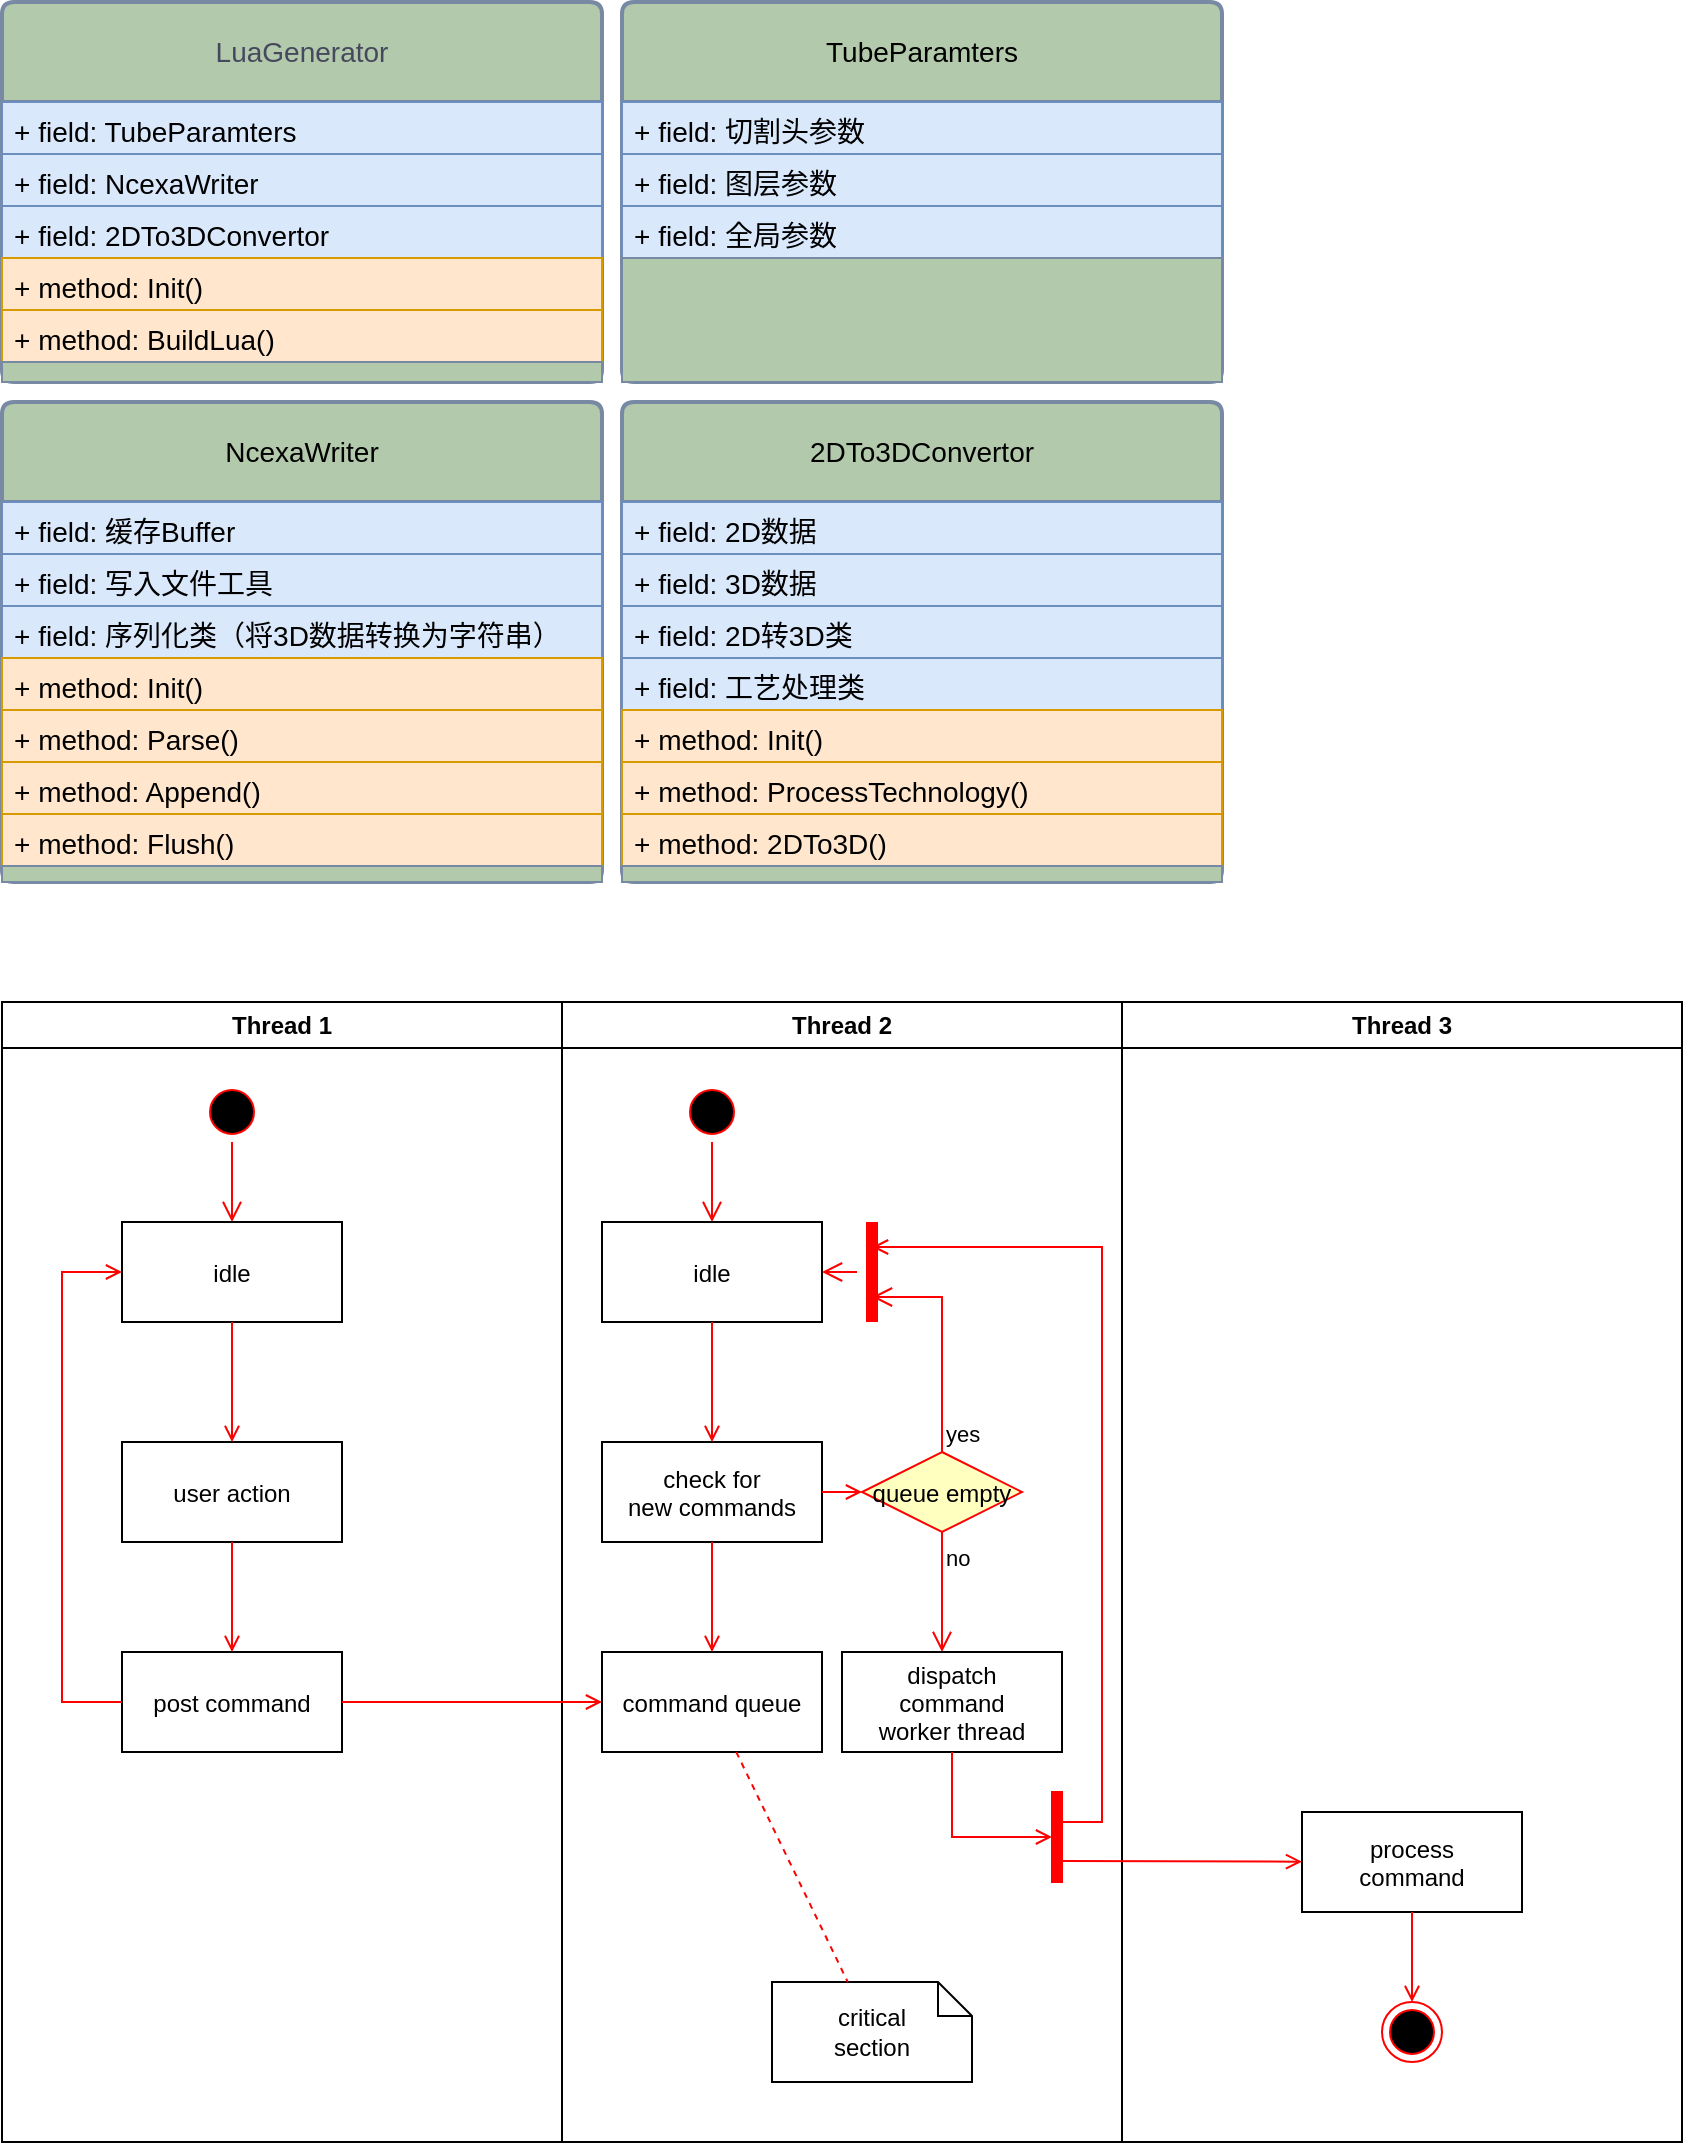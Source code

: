 <mxfile version="26.0.11">
  <diagram name="第 1 页" id="jXhxipRqwU4gSd97U1G0">
    <mxGraphModel dx="1434" dy="738" grid="1" gridSize="10" guides="1" tooltips="1" connect="1" arrows="1" fold="1" page="1" pageScale="1" pageWidth="827" pageHeight="1169" math="0" shadow="0">
      <root>
        <mxCell id="0" />
        <mxCell id="1" parent="0" />
        <object label="LuaGenerator" placeholders="1" id="eKSSO5L02ygA07uNvLS4-19">
          <mxCell style="swimlane;childLayout=stackLayout;horizontal=1;startSize=50;horizontalStack=0;rounded=1;fontSize=14;fontStyle=0;strokeWidth=2;resizeParent=0;resizeLast=1;shadow=0;dashed=0;align=center;arcSize=4;html=1;fillColor=#B2C9AB;strokeColor=#788AA3;labelBackgroundColor=none;fontColor=#46495D;swimlaneLine=1;whiteSpace=wrap;" parent="1" vertex="1">
            <mxGeometry x="90" y="50" width="300" height="190" as="geometry" />
          </mxCell>
        </object>
        <mxCell id="Wm5NDB8eYBWB9fzaG1bT-2" value="+ field: TubeParamters" style="text;strokeColor=#6c8ebf;fillColor=#dae8fc;align=left;verticalAlign=top;spacingLeft=4;spacingRight=4;overflow=hidden;rotatable=0;points=[[0,0.5],[1,0.5]];portConstraint=eastwest;whiteSpace=wrap;html=1;fontFamily=Helvetica;fontSize=14;fontStyle=0;labelBackgroundColor=none;" parent="eKSSO5L02ygA07uNvLS4-19" vertex="1">
          <mxGeometry y="50" width="300" height="26" as="geometry" />
        </mxCell>
        <mxCell id="Wm5NDB8eYBWB9fzaG1bT-5" value="+ field: NcexaWriter" style="text;strokeColor=#6c8ebf;fillColor=#dae8fc;align=left;verticalAlign=top;spacingLeft=4;spacingRight=4;overflow=hidden;rotatable=0;points=[[0,0.5],[1,0.5]];portConstraint=eastwest;whiteSpace=wrap;html=1;fontFamily=Helvetica;fontSize=14;fontStyle=0;labelBackgroundColor=none;" parent="eKSSO5L02ygA07uNvLS4-19" vertex="1">
          <mxGeometry y="76" width="300" height="26" as="geometry" />
        </mxCell>
        <mxCell id="Wm5NDB8eYBWB9fzaG1bT-6" value="+ field: 2DTo3DConvertor" style="text;strokeColor=#6c8ebf;fillColor=#dae8fc;align=left;verticalAlign=top;spacingLeft=4;spacingRight=4;overflow=hidden;rotatable=0;points=[[0,0.5],[1,0.5]];portConstraint=eastwest;whiteSpace=wrap;html=1;fontFamily=Helvetica;fontSize=14;fontStyle=0;labelBackgroundColor=none;" parent="eKSSO5L02ygA07uNvLS4-19" vertex="1">
          <mxGeometry y="102" width="300" height="26" as="geometry" />
        </mxCell>
        <mxCell id="Wm5NDB8eYBWB9fzaG1bT-4" value="+ method: Init()" style="text;strokeColor=#d79b00;fillColor=#ffe6cc;align=left;verticalAlign=top;spacingLeft=4;spacingRight=4;overflow=hidden;rotatable=0;points=[[0,0.5],[1,0.5]];portConstraint=eastwest;whiteSpace=wrap;html=1;fontFamily=Helvetica;fontSize=14;fontStyle=0;labelBackgroundColor=none;" parent="eKSSO5L02ygA07uNvLS4-19" vertex="1">
          <mxGeometry y="128" width="300" height="26" as="geometry" />
        </mxCell>
        <mxCell id="_Ualf_TMMui1lXOs2uqn-1" value="+ method: BuildLua()" style="text;strokeColor=#d79b00;fillColor=#ffe6cc;align=left;verticalAlign=top;spacingLeft=4;spacingRight=4;overflow=hidden;rotatable=0;points=[[0,0.5],[1,0.5]];portConstraint=eastwest;whiteSpace=wrap;html=1;fontFamily=Helvetica;fontSize=14;fontStyle=0;labelBackgroundColor=none;" parent="eKSSO5L02ygA07uNvLS4-19" vertex="1">
          <mxGeometry y="154" width="300" height="26" as="geometry" />
        </mxCell>
        <mxCell id="eKSSO5L02ygA07uNvLS4-20" value="&lt;h3&gt;&lt;br&gt;&lt;/h3&gt;" style="align=left;strokeColor=#788AA3;fillColor=#B2C9AB;spacingLeft=4;fontSize=12;verticalAlign=top;resizable=0;rotatable=0;part=1;html=1;labelBackgroundColor=none;fontColor=#46495D;" parent="eKSSO5L02ygA07uNvLS4-19" vertex="1">
          <mxGeometry y="180" width="300" height="10" as="geometry" />
        </mxCell>
        <object label="&lt;span style=&quot;color: rgb(0, 0, 0); text-align: left;&quot;&gt;TubeParamters&lt;/span&gt;" placeholders="1" id="_Ualf_TMMui1lXOs2uqn-2">
          <mxCell style="swimlane;childLayout=stackLayout;horizontal=1;startSize=50;horizontalStack=0;rounded=1;fontSize=14;fontStyle=0;strokeWidth=2;resizeParent=0;resizeLast=1;shadow=0;dashed=0;align=center;arcSize=4;html=1;fillColor=#B2C9AB;strokeColor=#788AA3;labelBackgroundColor=none;fontColor=#46495D;swimlaneLine=1;whiteSpace=wrap;" parent="1" vertex="1">
            <mxGeometry x="400" y="50" width="300" height="190" as="geometry" />
          </mxCell>
        </object>
        <mxCell id="_Ualf_TMMui1lXOs2uqn-3" value="+ field: 切割头参数" style="text;strokeColor=#6c8ebf;fillColor=#dae8fc;align=left;verticalAlign=top;spacingLeft=4;spacingRight=4;overflow=hidden;rotatable=0;points=[[0,0.5],[1,0.5]];portConstraint=eastwest;whiteSpace=wrap;html=1;fontFamily=Helvetica;fontSize=14;fontStyle=0;labelBackgroundColor=none;" parent="_Ualf_TMMui1lXOs2uqn-2" vertex="1">
          <mxGeometry y="50" width="300" height="26" as="geometry" />
        </mxCell>
        <mxCell id="_Ualf_TMMui1lXOs2uqn-4" value="+ field: 图层参数" style="text;strokeColor=#6c8ebf;fillColor=#dae8fc;align=left;verticalAlign=top;spacingLeft=4;spacingRight=4;overflow=hidden;rotatable=0;points=[[0,0.5],[1,0.5]];portConstraint=eastwest;whiteSpace=wrap;html=1;fontFamily=Helvetica;fontSize=14;fontStyle=0;labelBackgroundColor=none;" parent="_Ualf_TMMui1lXOs2uqn-2" vertex="1">
          <mxGeometry y="76" width="300" height="26" as="geometry" />
        </mxCell>
        <mxCell id="_Ualf_TMMui1lXOs2uqn-5" value="+ field: 全局参数" style="text;strokeColor=#6c8ebf;fillColor=#dae8fc;align=left;verticalAlign=top;spacingLeft=4;spacingRight=4;overflow=hidden;rotatable=0;points=[[0,0.5],[1,0.5]];portConstraint=eastwest;whiteSpace=wrap;html=1;fontFamily=Helvetica;fontSize=14;fontStyle=0;labelBackgroundColor=none;" parent="_Ualf_TMMui1lXOs2uqn-2" vertex="1">
          <mxGeometry y="102" width="300" height="26" as="geometry" />
        </mxCell>
        <mxCell id="_Ualf_TMMui1lXOs2uqn-8" value="&lt;h3&gt;&lt;br&gt;&lt;/h3&gt;" style="align=left;strokeColor=#788AA3;fillColor=#B2C9AB;spacingLeft=4;fontSize=12;verticalAlign=top;resizable=0;rotatable=0;part=1;html=1;labelBackgroundColor=none;fontColor=#46495D;" parent="_Ualf_TMMui1lXOs2uqn-2" vertex="1">
          <mxGeometry y="128" width="300" height="62" as="geometry" />
        </mxCell>
        <object label="&lt;span style=&quot;color: rgb(0, 0, 0); text-align: left;&quot;&gt;NcexaWriter&lt;/span&gt;" placeholders="1" id="_Ualf_TMMui1lXOs2uqn-9">
          <mxCell style="swimlane;childLayout=stackLayout;horizontal=1;startSize=50;horizontalStack=0;rounded=1;fontSize=14;fontStyle=0;strokeWidth=2;resizeParent=0;resizeLast=1;shadow=0;dashed=0;align=center;arcSize=4;html=1;fillColor=#B2C9AB;strokeColor=#788AA3;labelBackgroundColor=none;fontColor=#46495D;swimlaneLine=1;whiteSpace=wrap;" parent="1" vertex="1">
            <mxGeometry x="90" y="250" width="300" height="240" as="geometry" />
          </mxCell>
        </object>
        <mxCell id="_Ualf_TMMui1lXOs2uqn-10" value="+ field: 缓存Buffer" style="text;strokeColor=#6c8ebf;fillColor=#dae8fc;align=left;verticalAlign=top;spacingLeft=4;spacingRight=4;overflow=hidden;rotatable=0;points=[[0,0.5],[1,0.5]];portConstraint=eastwest;whiteSpace=wrap;html=1;fontFamily=Helvetica;fontSize=14;fontStyle=0;labelBackgroundColor=none;" parent="_Ualf_TMMui1lXOs2uqn-9" vertex="1">
          <mxGeometry y="50" width="300" height="26" as="geometry" />
        </mxCell>
        <mxCell id="_Ualf_TMMui1lXOs2uqn-11" value="+ field: 写入文件工具" style="text;strokeColor=#6c8ebf;fillColor=#dae8fc;align=left;verticalAlign=top;spacingLeft=4;spacingRight=4;overflow=hidden;rotatable=0;points=[[0,0.5],[1,0.5]];portConstraint=eastwest;whiteSpace=wrap;html=1;fontFamily=Helvetica;fontSize=14;fontStyle=0;labelBackgroundColor=none;" parent="_Ualf_TMMui1lXOs2uqn-9" vertex="1">
          <mxGeometry y="76" width="300" height="26" as="geometry" />
        </mxCell>
        <mxCell id="_Ualf_TMMui1lXOs2uqn-12" value="+ field: 序列化类（将3D数据转换为字符串）" style="text;strokeColor=#6c8ebf;fillColor=#dae8fc;align=left;verticalAlign=top;spacingLeft=4;spacingRight=4;overflow=hidden;rotatable=0;points=[[0,0.5],[1,0.5]];portConstraint=eastwest;whiteSpace=wrap;html=1;fontFamily=Helvetica;fontSize=14;fontStyle=0;labelBackgroundColor=none;" parent="_Ualf_TMMui1lXOs2uqn-9" vertex="1">
          <mxGeometry y="102" width="300" height="26" as="geometry" />
        </mxCell>
        <mxCell id="_Ualf_TMMui1lXOs2uqn-13" value="+ method: Init()" style="text;strokeColor=#d79b00;fillColor=#ffe6cc;align=left;verticalAlign=top;spacingLeft=4;spacingRight=4;overflow=hidden;rotatable=0;points=[[0,0.5],[1,0.5]];portConstraint=eastwest;whiteSpace=wrap;html=1;fontFamily=Helvetica;fontSize=14;fontStyle=0;labelBackgroundColor=none;" parent="_Ualf_TMMui1lXOs2uqn-9" vertex="1">
          <mxGeometry y="128" width="300" height="26" as="geometry" />
        </mxCell>
        <mxCell id="_Ualf_TMMui1lXOs2uqn-14" value="+ method: Parse()" style="text;strokeColor=#d79b00;fillColor=#ffe6cc;align=left;verticalAlign=top;spacingLeft=4;spacingRight=4;overflow=hidden;rotatable=0;points=[[0,0.5],[1,0.5]];portConstraint=eastwest;whiteSpace=wrap;html=1;fontFamily=Helvetica;fontSize=14;fontStyle=0;labelBackgroundColor=none;" parent="_Ualf_TMMui1lXOs2uqn-9" vertex="1">
          <mxGeometry y="154" width="300" height="26" as="geometry" />
        </mxCell>
        <mxCell id="_Ualf_TMMui1lXOs2uqn-24" value="+ method: Append()" style="text;strokeColor=#d79b00;fillColor=#ffe6cc;align=left;verticalAlign=top;spacingLeft=4;spacingRight=4;overflow=hidden;rotatable=0;points=[[0,0.5],[1,0.5]];portConstraint=eastwest;whiteSpace=wrap;html=1;fontFamily=Helvetica;fontSize=14;fontStyle=0;labelBackgroundColor=none;" parent="_Ualf_TMMui1lXOs2uqn-9" vertex="1">
          <mxGeometry y="180" width="300" height="26" as="geometry" />
        </mxCell>
        <mxCell id="_Ualf_TMMui1lXOs2uqn-23" value="+ method: Flush()" style="text;strokeColor=#d79b00;fillColor=#ffe6cc;align=left;verticalAlign=top;spacingLeft=4;spacingRight=4;overflow=hidden;rotatable=0;points=[[0,0.5],[1,0.5]];portConstraint=eastwest;whiteSpace=wrap;html=1;fontFamily=Helvetica;fontSize=14;fontStyle=0;labelBackgroundColor=none;" parent="_Ualf_TMMui1lXOs2uqn-9" vertex="1">
          <mxGeometry y="206" width="300" height="26" as="geometry" />
        </mxCell>
        <mxCell id="_Ualf_TMMui1lXOs2uqn-15" value="&lt;h3&gt;&lt;br&gt;&lt;/h3&gt;" style="align=left;strokeColor=#788AA3;fillColor=#B2C9AB;spacingLeft=4;fontSize=12;verticalAlign=top;resizable=0;rotatable=0;part=1;html=1;labelBackgroundColor=none;fontColor=#46495D;" parent="_Ualf_TMMui1lXOs2uqn-9" vertex="1">
          <mxGeometry y="232" width="300" height="8" as="geometry" />
        </mxCell>
        <object label="&lt;span style=&quot;color: rgb(0, 0, 0); text-align: left;&quot;&gt;2DTo3DConvertor&lt;/span&gt;" placeholders="1" id="_Ualf_TMMui1lXOs2uqn-25">
          <mxCell style="swimlane;childLayout=stackLayout;horizontal=1;startSize=50;horizontalStack=0;rounded=1;fontSize=14;fontStyle=0;strokeWidth=2;resizeParent=0;resizeLast=1;shadow=0;dashed=0;align=center;arcSize=4;html=1;fillColor=#B2C9AB;strokeColor=#788AA3;labelBackgroundColor=none;fontColor=#46495D;swimlaneLine=1;whiteSpace=wrap;" parent="1" vertex="1">
            <mxGeometry x="400" y="250" width="300" height="240" as="geometry" />
          </mxCell>
        </object>
        <mxCell id="_Ualf_TMMui1lXOs2uqn-26" value="+ field: 2D数据" style="text;strokeColor=#6c8ebf;fillColor=#dae8fc;align=left;verticalAlign=top;spacingLeft=4;spacingRight=4;overflow=hidden;rotatable=0;points=[[0,0.5],[1,0.5]];portConstraint=eastwest;whiteSpace=wrap;html=1;fontFamily=Helvetica;fontSize=14;fontStyle=0;labelBackgroundColor=none;" parent="_Ualf_TMMui1lXOs2uqn-25" vertex="1">
          <mxGeometry y="50" width="300" height="26" as="geometry" />
        </mxCell>
        <mxCell id="_Ualf_TMMui1lXOs2uqn-27" value="+ field: 3D数据" style="text;strokeColor=#6c8ebf;fillColor=#dae8fc;align=left;verticalAlign=top;spacingLeft=4;spacingRight=4;overflow=hidden;rotatable=0;points=[[0,0.5],[1,0.5]];portConstraint=eastwest;whiteSpace=wrap;html=1;fontFamily=Helvetica;fontSize=14;fontStyle=0;labelBackgroundColor=none;" parent="_Ualf_TMMui1lXOs2uqn-25" vertex="1">
          <mxGeometry y="76" width="300" height="26" as="geometry" />
        </mxCell>
        <mxCell id="_Ualf_TMMui1lXOs2uqn-28" value="+ field: 2D转3D类" style="text;strokeColor=#6c8ebf;fillColor=#dae8fc;align=left;verticalAlign=top;spacingLeft=4;spacingRight=4;overflow=hidden;rotatable=0;points=[[0,0.5],[1,0.5]];portConstraint=eastwest;whiteSpace=wrap;html=1;fontFamily=Helvetica;fontSize=14;fontStyle=0;labelBackgroundColor=none;" parent="_Ualf_TMMui1lXOs2uqn-25" vertex="1">
          <mxGeometry y="102" width="300" height="26" as="geometry" />
        </mxCell>
        <mxCell id="_Ualf_TMMui1lXOs2uqn-35" value="+ field: 工艺处理类" style="text;strokeColor=#6c8ebf;fillColor=#dae8fc;align=left;verticalAlign=top;spacingLeft=4;spacingRight=4;overflow=hidden;rotatable=0;points=[[0,0.5],[1,0.5]];portConstraint=eastwest;whiteSpace=wrap;html=1;fontFamily=Helvetica;fontSize=14;fontStyle=0;labelBackgroundColor=none;" parent="_Ualf_TMMui1lXOs2uqn-25" vertex="1">
          <mxGeometry y="128" width="300" height="26" as="geometry" />
        </mxCell>
        <mxCell id="_Ualf_TMMui1lXOs2uqn-29" value="+ method: Init()" style="text;strokeColor=#d79b00;fillColor=#ffe6cc;align=left;verticalAlign=top;spacingLeft=4;spacingRight=4;overflow=hidden;rotatable=0;points=[[0,0.5],[1,0.5]];portConstraint=eastwest;whiteSpace=wrap;html=1;fontFamily=Helvetica;fontSize=14;fontStyle=0;labelBackgroundColor=none;" parent="_Ualf_TMMui1lXOs2uqn-25" vertex="1">
          <mxGeometry y="154" width="300" height="26" as="geometry" />
        </mxCell>
        <mxCell id="_Ualf_TMMui1lXOs2uqn-30" value="+ method: ProcessTechnology()" style="text;strokeColor=#d79b00;fillColor=#ffe6cc;align=left;verticalAlign=top;spacingLeft=4;spacingRight=4;overflow=hidden;rotatable=0;points=[[0,0.5],[1,0.5]];portConstraint=eastwest;whiteSpace=wrap;html=1;fontFamily=Helvetica;fontSize=14;fontStyle=0;labelBackgroundColor=none;" parent="_Ualf_TMMui1lXOs2uqn-25" vertex="1">
          <mxGeometry y="180" width="300" height="26" as="geometry" />
        </mxCell>
        <mxCell id="_Ualf_TMMui1lXOs2uqn-31" value="+ method: 2DTo3D()" style="text;strokeColor=#d79b00;fillColor=#ffe6cc;align=left;verticalAlign=top;spacingLeft=4;spacingRight=4;overflow=hidden;rotatable=0;points=[[0,0.5],[1,0.5]];portConstraint=eastwest;whiteSpace=wrap;html=1;fontFamily=Helvetica;fontSize=14;fontStyle=0;labelBackgroundColor=none;" parent="_Ualf_TMMui1lXOs2uqn-25" vertex="1">
          <mxGeometry y="206" width="300" height="26" as="geometry" />
        </mxCell>
        <mxCell id="_Ualf_TMMui1lXOs2uqn-33" value="&lt;h3&gt;&lt;br&gt;&lt;/h3&gt;" style="align=left;strokeColor=#788AA3;fillColor=#B2C9AB;spacingLeft=4;fontSize=12;verticalAlign=top;resizable=0;rotatable=0;part=1;html=1;labelBackgroundColor=none;fontColor=#46495D;" parent="_Ualf_TMMui1lXOs2uqn-25" vertex="1">
          <mxGeometry y="232" width="300" height="8" as="geometry" />
        </mxCell>
        <mxCell id="ConnEGeYTkuhtYBw6JE4-1" value="Thread 1" style="swimlane;whiteSpace=wrap" vertex="1" parent="1">
          <mxGeometry x="90" y="550" width="280" height="570" as="geometry" />
        </mxCell>
        <mxCell id="ConnEGeYTkuhtYBw6JE4-2" value="" style="ellipse;shape=startState;fillColor=#000000;strokeColor=#ff0000;" vertex="1" parent="ConnEGeYTkuhtYBw6JE4-1">
          <mxGeometry x="100" y="40" width="30" height="30" as="geometry" />
        </mxCell>
        <mxCell id="ConnEGeYTkuhtYBw6JE4-3" value="" style="edgeStyle=elbowEdgeStyle;elbow=horizontal;verticalAlign=bottom;endArrow=open;endSize=8;strokeColor=#FF0000;endFill=1;rounded=0" edge="1" parent="ConnEGeYTkuhtYBw6JE4-1" source="ConnEGeYTkuhtYBw6JE4-2" target="ConnEGeYTkuhtYBw6JE4-4">
          <mxGeometry x="100" y="40" as="geometry">
            <mxPoint x="115" y="110" as="targetPoint" />
          </mxGeometry>
        </mxCell>
        <mxCell id="ConnEGeYTkuhtYBw6JE4-4" value="idle" style="" vertex="1" parent="ConnEGeYTkuhtYBw6JE4-1">
          <mxGeometry x="60" y="110" width="110" height="50" as="geometry" />
        </mxCell>
        <mxCell id="ConnEGeYTkuhtYBw6JE4-5" value="user action" style="" vertex="1" parent="ConnEGeYTkuhtYBw6JE4-1">
          <mxGeometry x="60" y="220" width="110" height="50" as="geometry" />
        </mxCell>
        <mxCell id="ConnEGeYTkuhtYBw6JE4-6" value="" style="endArrow=open;strokeColor=#FF0000;endFill=1;rounded=0" edge="1" parent="ConnEGeYTkuhtYBw6JE4-1" source="ConnEGeYTkuhtYBw6JE4-4" target="ConnEGeYTkuhtYBw6JE4-5">
          <mxGeometry relative="1" as="geometry" />
        </mxCell>
        <mxCell id="ConnEGeYTkuhtYBw6JE4-7" value="post command" style="" vertex="1" parent="ConnEGeYTkuhtYBw6JE4-1">
          <mxGeometry x="60" y="325" width="110" height="50" as="geometry" />
        </mxCell>
        <mxCell id="ConnEGeYTkuhtYBw6JE4-8" value="" style="endArrow=open;strokeColor=#FF0000;endFill=1;rounded=0" edge="1" parent="ConnEGeYTkuhtYBw6JE4-1" source="ConnEGeYTkuhtYBw6JE4-5" target="ConnEGeYTkuhtYBw6JE4-7">
          <mxGeometry relative="1" as="geometry" />
        </mxCell>
        <mxCell id="ConnEGeYTkuhtYBw6JE4-9" value="" style="edgeStyle=elbowEdgeStyle;elbow=horizontal;strokeColor=#FF0000;endArrow=open;endFill=1;rounded=0" edge="1" parent="ConnEGeYTkuhtYBw6JE4-1" source="ConnEGeYTkuhtYBw6JE4-7" target="ConnEGeYTkuhtYBw6JE4-4">
          <mxGeometry width="100" height="100" relative="1" as="geometry">
            <mxPoint x="160" y="290" as="sourcePoint" />
            <mxPoint x="260" y="190" as="targetPoint" />
            <Array as="points">
              <mxPoint x="30" y="250" />
            </Array>
          </mxGeometry>
        </mxCell>
        <mxCell id="ConnEGeYTkuhtYBw6JE4-10" value="Thread 2" style="swimlane;whiteSpace=wrap" vertex="1" parent="1">
          <mxGeometry x="370" y="550" width="280" height="570" as="geometry" />
        </mxCell>
        <mxCell id="ConnEGeYTkuhtYBw6JE4-11" value="" style="ellipse;shape=startState;fillColor=#000000;strokeColor=#ff0000;" vertex="1" parent="ConnEGeYTkuhtYBw6JE4-10">
          <mxGeometry x="60" y="40" width="30" height="30" as="geometry" />
        </mxCell>
        <mxCell id="ConnEGeYTkuhtYBw6JE4-12" value="" style="edgeStyle=elbowEdgeStyle;elbow=horizontal;verticalAlign=bottom;endArrow=open;endSize=8;strokeColor=#FF0000;endFill=1;rounded=0" edge="1" parent="ConnEGeYTkuhtYBw6JE4-10" source="ConnEGeYTkuhtYBw6JE4-11" target="ConnEGeYTkuhtYBw6JE4-13">
          <mxGeometry x="40" y="20" as="geometry">
            <mxPoint x="55" y="90" as="targetPoint" />
          </mxGeometry>
        </mxCell>
        <mxCell id="ConnEGeYTkuhtYBw6JE4-13" value="idle" style="" vertex="1" parent="ConnEGeYTkuhtYBw6JE4-10">
          <mxGeometry x="20" y="110" width="110" height="50" as="geometry" />
        </mxCell>
        <mxCell id="ConnEGeYTkuhtYBw6JE4-14" value="check for &#xa;new commands" style="" vertex="1" parent="ConnEGeYTkuhtYBw6JE4-10">
          <mxGeometry x="20" y="220" width="110" height="50" as="geometry" />
        </mxCell>
        <mxCell id="ConnEGeYTkuhtYBw6JE4-15" value="" style="endArrow=open;strokeColor=#FF0000;endFill=1;rounded=0" edge="1" parent="ConnEGeYTkuhtYBw6JE4-10" source="ConnEGeYTkuhtYBw6JE4-13" target="ConnEGeYTkuhtYBw6JE4-14">
          <mxGeometry relative="1" as="geometry" />
        </mxCell>
        <mxCell id="ConnEGeYTkuhtYBw6JE4-16" value="command queue" style="" vertex="1" parent="ConnEGeYTkuhtYBw6JE4-10">
          <mxGeometry x="20" y="325" width="110" height="50" as="geometry" />
        </mxCell>
        <mxCell id="ConnEGeYTkuhtYBw6JE4-17" value="" style="endArrow=open;strokeColor=#FF0000;endFill=1;rounded=0" edge="1" parent="ConnEGeYTkuhtYBw6JE4-10" source="ConnEGeYTkuhtYBw6JE4-14" target="ConnEGeYTkuhtYBw6JE4-16">
          <mxGeometry relative="1" as="geometry" />
        </mxCell>
        <mxCell id="ConnEGeYTkuhtYBw6JE4-18" value="queue empty" style="rhombus;fillColor=#ffffc0;strokeColor=#ff0000;" vertex="1" parent="ConnEGeYTkuhtYBw6JE4-10">
          <mxGeometry x="150" y="225" width="80" height="40" as="geometry" />
        </mxCell>
        <mxCell id="ConnEGeYTkuhtYBw6JE4-19" value="yes" style="edgeStyle=elbowEdgeStyle;elbow=horizontal;align=left;verticalAlign=bottom;endArrow=open;endSize=8;strokeColor=#FF0000;exitX=0.5;exitY=0;endFill=1;rounded=0;entryX=0.75;entryY=0.5;entryPerimeter=0" edge="1" parent="ConnEGeYTkuhtYBw6JE4-10" source="ConnEGeYTkuhtYBw6JE4-18" target="ConnEGeYTkuhtYBw6JE4-22">
          <mxGeometry x="-1" relative="1" as="geometry">
            <mxPoint x="160" y="150" as="targetPoint" />
            <Array as="points">
              <mxPoint x="190" y="180" />
            </Array>
          </mxGeometry>
        </mxCell>
        <mxCell id="ConnEGeYTkuhtYBw6JE4-20" value="no" style="edgeStyle=elbowEdgeStyle;elbow=horizontal;align=left;verticalAlign=top;endArrow=open;endSize=8;strokeColor=#FF0000;endFill=1;rounded=0" edge="1" parent="ConnEGeYTkuhtYBw6JE4-10" source="ConnEGeYTkuhtYBw6JE4-18" target="ConnEGeYTkuhtYBw6JE4-24">
          <mxGeometry x="-1" relative="1" as="geometry">
            <mxPoint x="190" y="305" as="targetPoint" />
          </mxGeometry>
        </mxCell>
        <mxCell id="ConnEGeYTkuhtYBw6JE4-21" value="" style="endArrow=open;strokeColor=#FF0000;endFill=1;rounded=0" edge="1" parent="ConnEGeYTkuhtYBw6JE4-10" source="ConnEGeYTkuhtYBw6JE4-14" target="ConnEGeYTkuhtYBw6JE4-18">
          <mxGeometry relative="1" as="geometry" />
        </mxCell>
        <mxCell id="ConnEGeYTkuhtYBw6JE4-22" value="" style="shape=line;strokeWidth=6;strokeColor=#ff0000;rotation=90" vertex="1" parent="ConnEGeYTkuhtYBw6JE4-10">
          <mxGeometry x="130" y="127.5" width="50" height="15" as="geometry" />
        </mxCell>
        <mxCell id="ConnEGeYTkuhtYBw6JE4-23" value="" style="edgeStyle=elbowEdgeStyle;elbow=horizontal;verticalAlign=bottom;endArrow=open;endSize=8;strokeColor=#FF0000;endFill=1;rounded=0" edge="1" parent="ConnEGeYTkuhtYBw6JE4-10" source="ConnEGeYTkuhtYBw6JE4-22" target="ConnEGeYTkuhtYBw6JE4-13">
          <mxGeometry x="130" y="90" as="geometry">
            <mxPoint x="230" y="140" as="targetPoint" />
          </mxGeometry>
        </mxCell>
        <mxCell id="ConnEGeYTkuhtYBw6JE4-24" value="dispatch&#xa;command&#xa;worker thread" style="" vertex="1" parent="ConnEGeYTkuhtYBw6JE4-10">
          <mxGeometry x="140" y="325" width="110" height="50" as="geometry" />
        </mxCell>
        <mxCell id="ConnEGeYTkuhtYBw6JE4-25" value="critical&#xa;section" style="shape=note;whiteSpace=wrap;size=17" vertex="1" parent="ConnEGeYTkuhtYBw6JE4-10">
          <mxGeometry x="105" y="490" width="100" height="50" as="geometry" />
        </mxCell>
        <mxCell id="ConnEGeYTkuhtYBw6JE4-26" value="" style="endArrow=none;strokeColor=#FF0000;endFill=0;rounded=0;dashed=1" edge="1" parent="ConnEGeYTkuhtYBw6JE4-10" source="ConnEGeYTkuhtYBw6JE4-16" target="ConnEGeYTkuhtYBw6JE4-25">
          <mxGeometry relative="1" as="geometry" />
        </mxCell>
        <mxCell id="ConnEGeYTkuhtYBw6JE4-27" value="" style="whiteSpace=wrap;strokeColor=#FF0000;fillColor=#FF0000" vertex="1" parent="ConnEGeYTkuhtYBw6JE4-10">
          <mxGeometry x="245" y="395" width="5" height="45" as="geometry" />
        </mxCell>
        <mxCell id="ConnEGeYTkuhtYBw6JE4-28" value="" style="edgeStyle=elbowEdgeStyle;elbow=horizontal;entryX=0;entryY=0.5;strokeColor=#FF0000;endArrow=open;endFill=1;rounded=0" edge="1" parent="ConnEGeYTkuhtYBw6JE4-10" source="ConnEGeYTkuhtYBw6JE4-24" target="ConnEGeYTkuhtYBw6JE4-27">
          <mxGeometry width="100" height="100" relative="1" as="geometry">
            <mxPoint x="60" y="480" as="sourcePoint" />
            <mxPoint x="160" y="380" as="targetPoint" />
            <Array as="points">
              <mxPoint x="195" y="400" />
            </Array>
          </mxGeometry>
        </mxCell>
        <mxCell id="ConnEGeYTkuhtYBw6JE4-29" value="Thread 3" style="swimlane;whiteSpace=wrap" vertex="1" parent="1">
          <mxGeometry x="650" y="550" width="280" height="570" as="geometry" />
        </mxCell>
        <mxCell id="ConnEGeYTkuhtYBw6JE4-30" value="process&#xa;command" style="" vertex="1" parent="ConnEGeYTkuhtYBw6JE4-29">
          <mxGeometry x="90" y="405" width="110" height="50" as="geometry" />
        </mxCell>
        <mxCell id="ConnEGeYTkuhtYBw6JE4-31" value="" style="edgeStyle=elbowEdgeStyle;elbow=horizontal;strokeColor=#FF0000;endArrow=open;endFill=1;rounded=0;entryX=0.25;entryY=0.5;entryPerimeter=0" edge="1" parent="ConnEGeYTkuhtYBw6JE4-29" target="ConnEGeYTkuhtYBw6JE4-22">
          <mxGeometry width="100" height="100" relative="1" as="geometry">
            <mxPoint x="-30" y="410" as="sourcePoint" />
            <mxPoint x="-120" y="120" as="targetPoint" />
            <Array as="points">
              <mxPoint x="-10" y="135" />
            </Array>
          </mxGeometry>
        </mxCell>
        <mxCell id="ConnEGeYTkuhtYBw6JE4-32" value="" style="edgeStyle=none;strokeColor=#FF0000;endArrow=open;endFill=1;rounded=0" edge="1" parent="ConnEGeYTkuhtYBw6JE4-29" target="ConnEGeYTkuhtYBw6JE4-30">
          <mxGeometry width="100" height="100" relative="1" as="geometry">
            <mxPoint x="-30" y="429.5" as="sourcePoint" />
            <mxPoint x="90" y="429.5" as="targetPoint" />
          </mxGeometry>
        </mxCell>
        <mxCell id="ConnEGeYTkuhtYBw6JE4-33" value="" style="ellipse;shape=endState;fillColor=#000000;strokeColor=#ff0000" vertex="1" parent="ConnEGeYTkuhtYBw6JE4-29">
          <mxGeometry x="130" y="500" width="30" height="30" as="geometry" />
        </mxCell>
        <mxCell id="ConnEGeYTkuhtYBw6JE4-34" value="" style="endArrow=open;strokeColor=#FF0000;endFill=1;rounded=0" edge="1" parent="ConnEGeYTkuhtYBw6JE4-29" source="ConnEGeYTkuhtYBw6JE4-30" target="ConnEGeYTkuhtYBw6JE4-33">
          <mxGeometry relative="1" as="geometry" />
        </mxCell>
        <mxCell id="ConnEGeYTkuhtYBw6JE4-35" value="" style="endArrow=open;strokeColor=#FF0000;endFill=1;rounded=0" edge="1" parent="1" source="ConnEGeYTkuhtYBw6JE4-7" target="ConnEGeYTkuhtYBw6JE4-16">
          <mxGeometry relative="1" as="geometry" />
        </mxCell>
      </root>
    </mxGraphModel>
  </diagram>
</mxfile>
